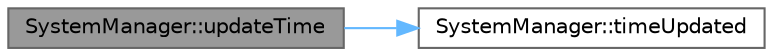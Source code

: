 digraph "SystemManager::updateTime"
{
 // LATEX_PDF_SIZE
  bgcolor="transparent";
  edge [fontname=Helvetica,fontsize=10,labelfontname=Helvetica,labelfontsize=10];
  node [fontname=Helvetica,fontsize=10,shape=box,height=0.2,width=0.4];
  rankdir="LR";
  Node1 [id="Node000001",label="SystemManager::updateTime",height=0.2,width=0.4,color="gray40", fillcolor="grey60", style="filled", fontcolor="black",tooltip="Updates the current time."];
  Node1 -> Node2 [id="edge1_Node000001_Node000002",color="steelblue1",style="solid",tooltip=" "];
  Node2 [id="Node000002",label="SystemManager::timeUpdated",height=0.2,width=0.4,color="grey40", fillcolor="white", style="filled",URL="$classSystemManager.html#a294f03536732c243e439f29a4bd75bc8",tooltip=" "];
}
